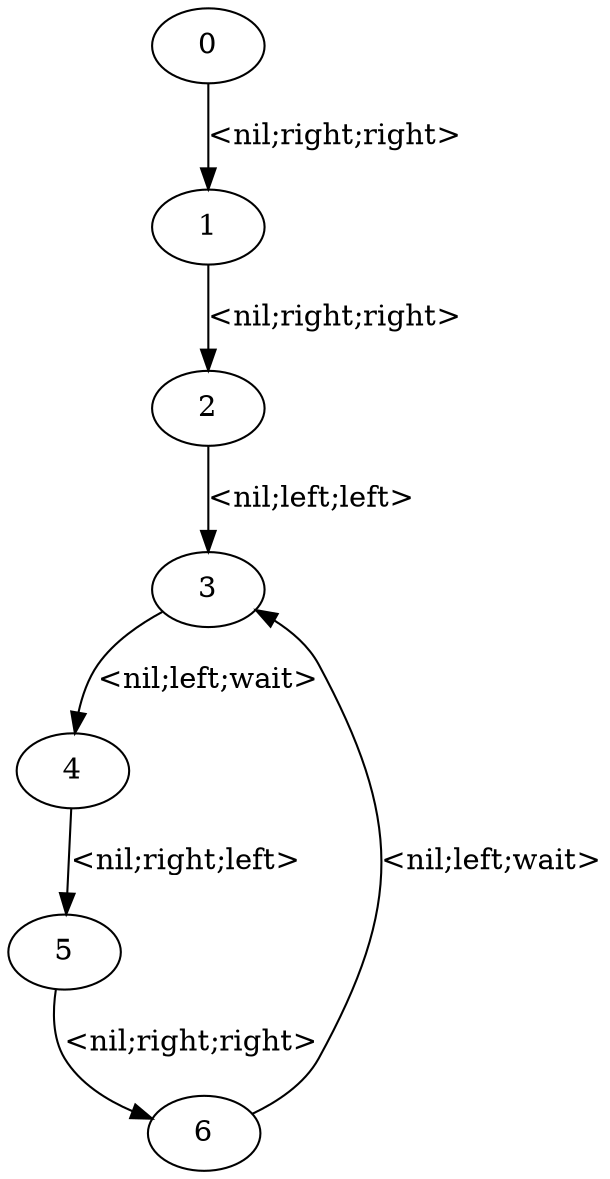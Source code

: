 digraph witness2 {
 0 [label="0",shape=ellipse]
 1 [label="1",shape=ellipse]
 2 [label="2",shape=ellipse]
 3 [label="3",shape=ellipse]
 4 [label="4",shape=ellipse]
 5 [label="5",shape=ellipse]
 6 [label="6",shape=ellipse]
    0 -> 1[label="<nil;right;right>"]
    1 -> 2[label="<nil;right;right>"]
    2 -> 3[label="<nil;left;left>"]
    3 -> 4[label="<nil;left;wait>"]
    4 -> 5[label="<nil;right;left>"]
    5 -> 6[label="<nil;right;right>"]
    6 -> 3[label="<nil;left;wait>"]
}
